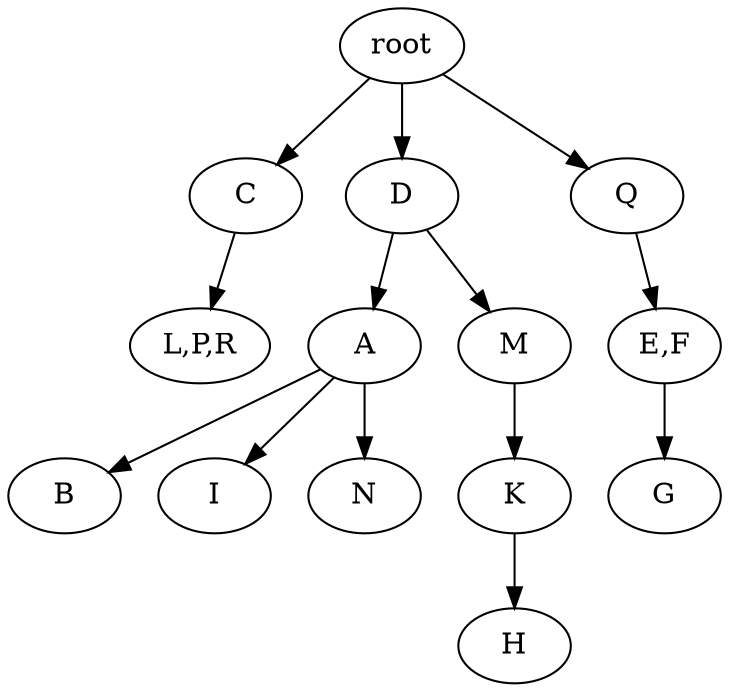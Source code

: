 strict digraph G {
	graph [name=G];
	0	 [label=root];
	3	 [label=C];
	0 -> 3;
	7	 [label=D];
	0 -> 7;
	2	 [label=Q];
	0 -> 2;
	9	 [label=A];
	12	 [label=B];
	9 -> 12;
	14	 [label=I];
	9 -> 14;
	13	 [label=N];
	9 -> 13;
	6	 [label="L,P,R"];
	3 -> 6;
	7 -> 9;
	8	 [label=M];
	7 -> 8;
	5	 [label="E,F"];
	4	 [label=G];
	5 -> 4;
	2 -> 5;
	11	 [label=H];
	10	 [label=K];
	10 -> 11;
	8 -> 10;
}
